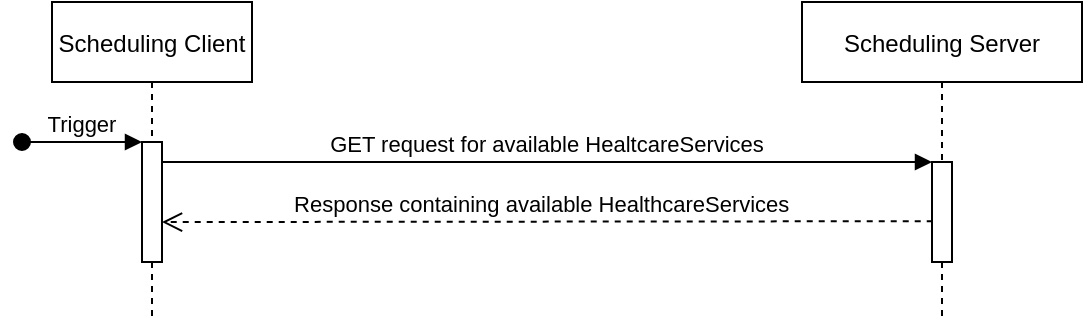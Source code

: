 <mxfile>
    <diagram id="kgpKYQtTHZ0yAKxKKP6v" name="Page-1">
        <mxGraphModel dx="1401" dy="577" grid="1" gridSize="10" guides="1" tooltips="1" connect="1" arrows="1" fold="1" page="1" pageScale="1" pageWidth="850" pageHeight="1100" math="0" shadow="0">
            <root>
                <mxCell id="0"/>
                <mxCell id="1" parent="0"/>
                <mxCell id="wLxULnZX6Zh7Ex37R7WK-18" value="Scheduling Server" style="shape=umlLifeline;perimeter=lifelinePerimeter;container=1;collapsible=0;recursiveResize=0;rounded=0;shadow=0;strokeWidth=1;" parent="1" vertex="1">
                    <mxGeometry x="560" y="80" width="140" height="160" as="geometry"/>
                </mxCell>
                <mxCell id="wLxULnZX6Zh7Ex37R7WK-19" value="" style="points=[];perimeter=orthogonalPerimeter;rounded=0;shadow=0;strokeWidth=1;" parent="wLxULnZX6Zh7Ex37R7WK-18" vertex="1">
                    <mxGeometry x="65" y="80" width="10" height="50" as="geometry"/>
                </mxCell>
                <mxCell id="wLxULnZX6Zh7Ex37R7WK-15" value="Scheduling Client" style="shape=umlLifeline;perimeter=lifelinePerimeter;container=1;collapsible=0;recursiveResize=0;rounded=0;shadow=0;strokeWidth=1;" parent="1" vertex="1">
                    <mxGeometry x="185" y="80" width="100" height="160" as="geometry"/>
                </mxCell>
                <mxCell id="wLxULnZX6Zh7Ex37R7WK-16" value="" style="points=[];perimeter=orthogonalPerimeter;rounded=0;shadow=0;strokeWidth=1;" parent="wLxULnZX6Zh7Ex37R7WK-15" vertex="1">
                    <mxGeometry x="45" y="70" width="10" height="60" as="geometry"/>
                </mxCell>
                <mxCell id="wLxULnZX6Zh7Ex37R7WK-17" value="Trigger" style="verticalAlign=bottom;startArrow=oval;endArrow=block;startSize=8;shadow=0;strokeWidth=1;" parent="wLxULnZX6Zh7Ex37R7WK-15" target="wLxULnZX6Zh7Ex37R7WK-16" edge="1">
                    <mxGeometry relative="1" as="geometry">
                        <mxPoint x="-15" y="70" as="sourcePoint"/>
                    </mxGeometry>
                </mxCell>
                <mxCell id="wLxULnZX6Zh7Ex37R7WK-23" value="GET request for available HealtcareServices" style="verticalAlign=bottom;endArrow=block;entryX=0;entryY=0;shadow=0;strokeWidth=1;" parent="1" source="wLxULnZX6Zh7Ex37R7WK-16" target="wLxULnZX6Zh7Ex37R7WK-19" edge="1">
                    <mxGeometry relative="1" as="geometry">
                        <mxPoint x="340" y="160" as="sourcePoint"/>
                    </mxGeometry>
                </mxCell>
                <mxCell id="wLxULnZX6Zh7Ex37R7WK-20" value="Response containing available HealthcareServices" style="verticalAlign=bottom;endArrow=open;dashed=1;endSize=8;exitX=0.036;exitY=0.592;shadow=0;strokeWidth=1;entryX=1;entryY=0.667;entryDx=0;entryDy=0;entryPerimeter=0;exitDx=0;exitDy=0;exitPerimeter=0;" parent="1" source="wLxULnZX6Zh7Ex37R7WK-19" target="wLxULnZX6Zh7Ex37R7WK-16" edge="1">
                    <mxGeometry x="0.014" relative="1" as="geometry">
                        <mxPoint x="285" y="190.0" as="targetPoint"/>
                        <mxPoint x="615" y="190.0" as="sourcePoint"/>
                        <mxPoint as="offset"/>
                    </mxGeometry>
                </mxCell>
            </root>
        </mxGraphModel>
    </diagram>
</mxfile>